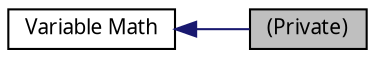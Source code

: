digraph structs
{
  edge [fontname="FreeSans.ttf",fontsize=8,labelfontname="FreeSans.ttf",labelfontsize=8];
  node [fontname="FreeSans.ttf",fontsize=10,shape=record];
rankdir=LR;
  Node0 [label="(Private)",height=0.2,width=0.4,color="black", fillcolor="grey75", style="filled" fontcolor="black"];
  Node1 [label="Variable Math",height=0.2,width=0.4,color="black", fillcolor="white", style="filled",URL="$group__VariableMath.html"];
  Node1->Node0 [shape=plaintext, color="midnightblue", dir="back", style="solid"];
}
